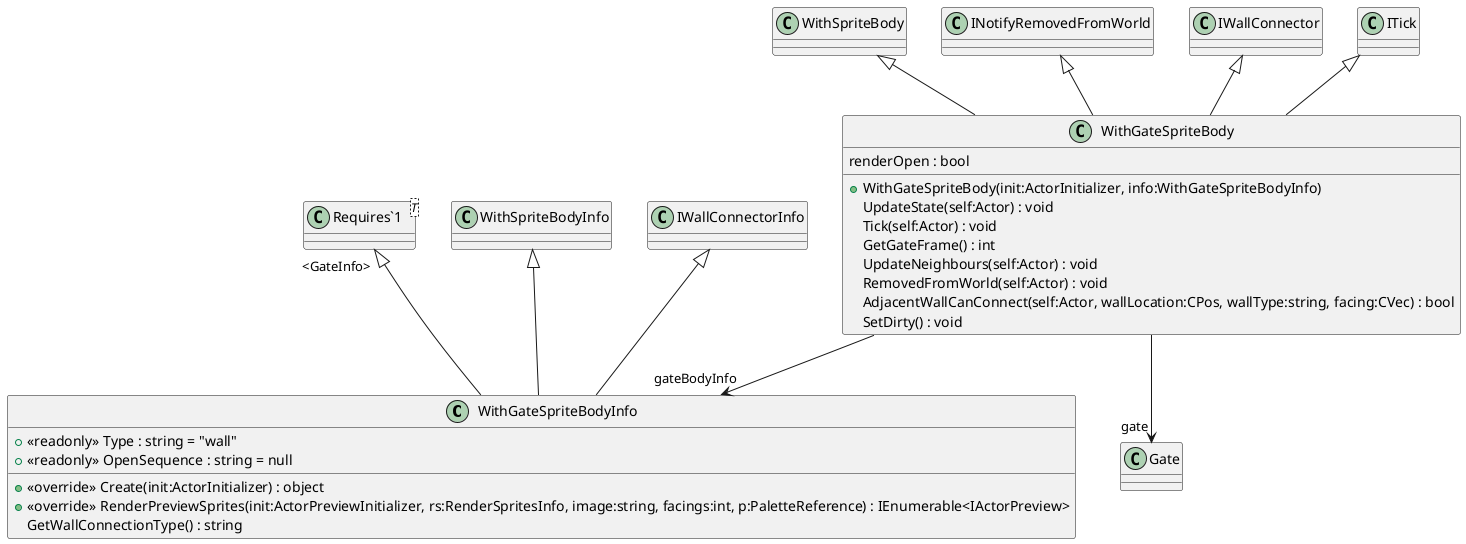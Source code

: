 @startuml
class WithGateSpriteBodyInfo {
    + <<readonly>> Type : string = "wall"
    + <<readonly>> OpenSequence : string = null
    + <<override>> Create(init:ActorInitializer) : object
    + <<override>> RenderPreviewSprites(init:ActorPreviewInitializer, rs:RenderSpritesInfo, image:string, facings:int, p:PaletteReference) : IEnumerable<IActorPreview>
    GetWallConnectionType() : string
}
class WithGateSpriteBody {
    renderOpen : bool
    + WithGateSpriteBody(init:ActorInitializer, info:WithGateSpriteBodyInfo)
    UpdateState(self:Actor) : void
    Tick(self:Actor) : void
    GetGateFrame() : int
    UpdateNeighbours(self:Actor) : void
    RemovedFromWorld(self:Actor) : void
    AdjacentWallCanConnect(self:Actor, wallLocation:CPos, wallType:string, facing:CVec) : bool
    SetDirty() : void
}
class "Requires`1"<T> {
}
WithSpriteBodyInfo <|-- WithGateSpriteBodyInfo
IWallConnectorInfo <|-- WithGateSpriteBodyInfo
"Requires`1" "<GateInfo>" <|-- WithGateSpriteBodyInfo
WithSpriteBody <|-- WithGateSpriteBody
INotifyRemovedFromWorld <|-- WithGateSpriteBody
IWallConnector <|-- WithGateSpriteBody
ITick <|-- WithGateSpriteBody
WithGateSpriteBody --> "gateBodyInfo" WithGateSpriteBodyInfo
WithGateSpriteBody --> "gate" Gate
@enduml
